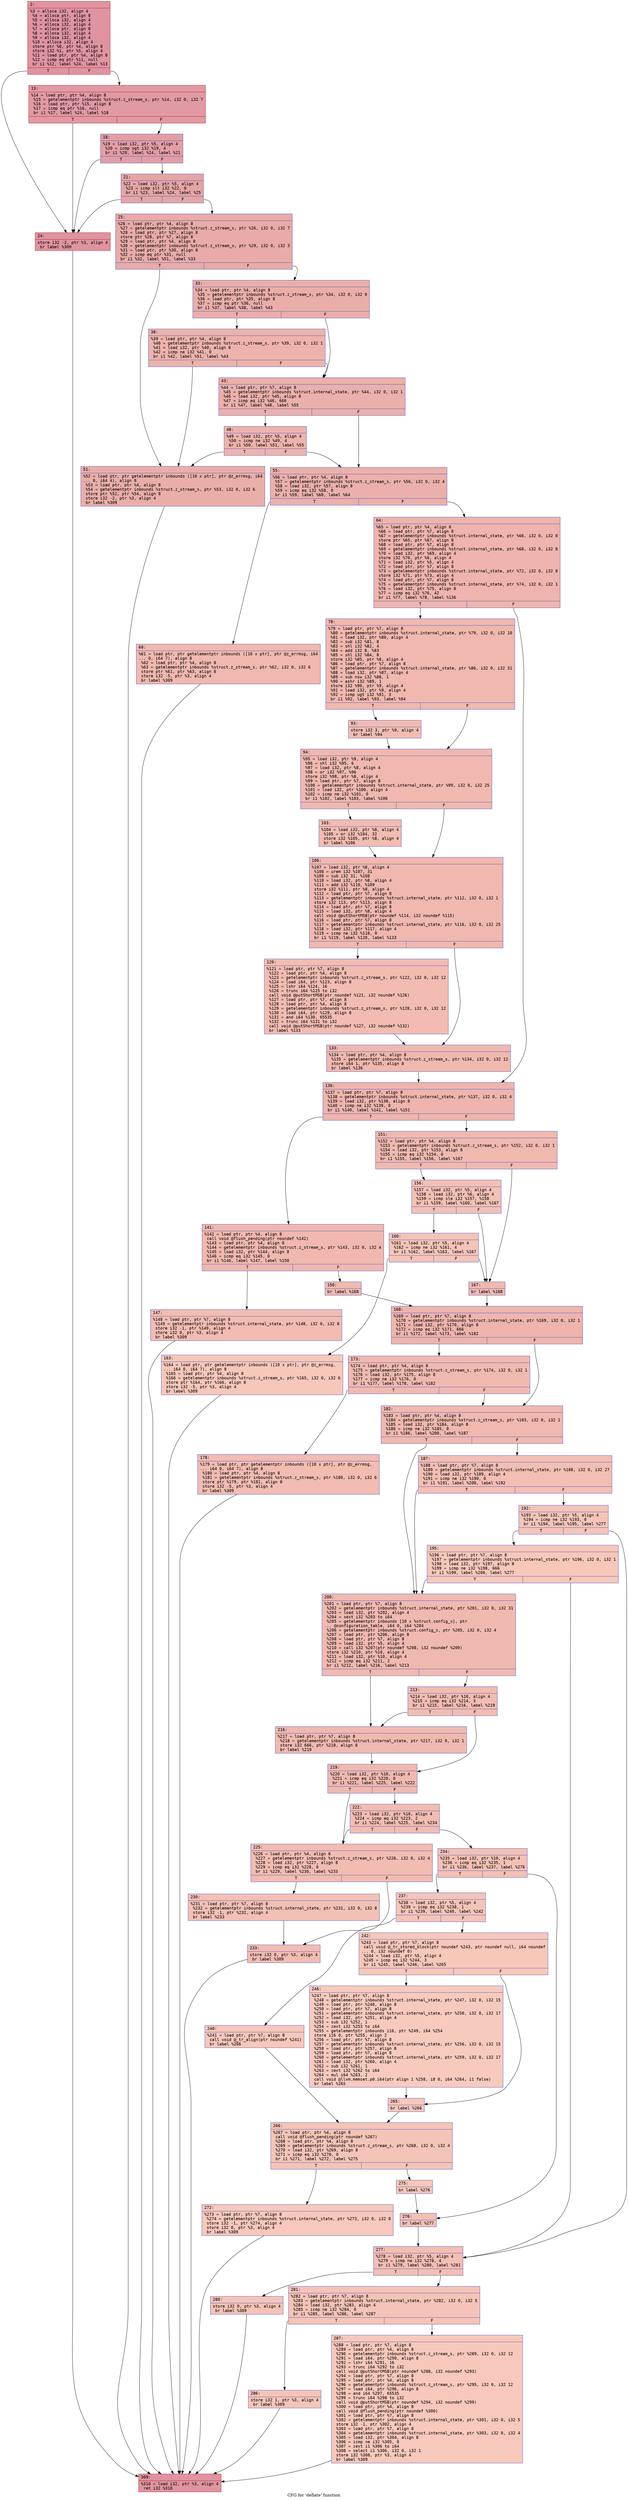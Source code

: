 digraph "CFG for 'deflate' function" {
	label="CFG for 'deflate' function";

	Node0x600000adfed0 [shape=record,color="#b70d28ff", style=filled, fillcolor="#b70d2870" fontname="Courier",label="{2:\l|  %3 = alloca i32, align 4\l  %4 = alloca ptr, align 8\l  %5 = alloca i32, align 4\l  %6 = alloca i32, align 4\l  %7 = alloca ptr, align 8\l  %8 = alloca i32, align 4\l  %9 = alloca i32, align 4\l  %10 = alloca i32, align 4\l  store ptr %0, ptr %4, align 8\l  store i32 %1, ptr %5, align 4\l  %11 = load ptr, ptr %4, align 8\l  %12 = icmp eq ptr %11, null\l  br i1 %12, label %24, label %13\l|{<s0>T|<s1>F}}"];
	Node0x600000adfed0:s0 -> Node0x600000ad8050[tooltip="2 -> 24\nProbability 37.50%" ];
	Node0x600000adfed0:s1 -> Node0x600000adff20[tooltip="2 -> 13\nProbability 62.50%" ];
	Node0x600000adff20 [shape=record,color="#b70d28ff", style=filled, fillcolor="#bb1b2c70" fontname="Courier",label="{13:\l|  %14 = load ptr, ptr %4, align 8\l  %15 = getelementptr inbounds %struct.z_stream_s, ptr %14, i32 0, i32 7\l  %16 = load ptr, ptr %15, align 8\l  %17 = icmp eq ptr %16, null\l  br i1 %17, label %24, label %18\l|{<s0>T|<s1>F}}"];
	Node0x600000adff20:s0 -> Node0x600000ad8050[tooltip="13 -> 24\nProbability 37.50%" ];
	Node0x600000adff20:s1 -> Node0x600000adff70[tooltip="13 -> 18\nProbability 62.50%" ];
	Node0x600000adff70 [shape=record,color="#3d50c3ff", style=filled, fillcolor="#be242e70" fontname="Courier",label="{18:\l|  %19 = load i32, ptr %5, align 4\l  %20 = icmp sgt i32 %19, 4\l  br i1 %20, label %24, label %21\l|{<s0>T|<s1>F}}"];
	Node0x600000adff70:s0 -> Node0x600000ad8050[tooltip="18 -> 24\nProbability 50.00%" ];
	Node0x600000adff70:s1 -> Node0x600000ad8000[tooltip="18 -> 21\nProbability 50.00%" ];
	Node0x600000ad8000 [shape=record,color="#3d50c3ff", style=filled, fillcolor="#c5333470" fontname="Courier",label="{21:\l|  %22 = load i32, ptr %5, align 4\l  %23 = icmp slt i32 %22, 0\l  br i1 %23, label %24, label %25\l|{<s0>T|<s1>F}}"];
	Node0x600000ad8000:s0 -> Node0x600000ad8050[tooltip="21 -> 24\nProbability 37.50%" ];
	Node0x600000ad8000:s1 -> Node0x600000ad80a0[tooltip="21 -> 25\nProbability 62.50%" ];
	Node0x600000ad8050 [shape=record,color="#b70d28ff", style=filled, fillcolor="#b70d2870" fontname="Courier",label="{24:\l|  store i32 -2, ptr %3, align 4\l  br label %309\l}"];
	Node0x600000ad8050 -> Node0x600000ad91d0[tooltip="24 -> 309\nProbability 100.00%" ];
	Node0x600000ad80a0 [shape=record,color="#3d50c3ff", style=filled, fillcolor="#cc403a70" fontname="Courier",label="{25:\l|  %26 = load ptr, ptr %4, align 8\l  %27 = getelementptr inbounds %struct.z_stream_s, ptr %26, i32 0, i32 7\l  %28 = load ptr, ptr %27, align 8\l  store ptr %28, ptr %7, align 8\l  %29 = load ptr, ptr %4, align 8\l  %30 = getelementptr inbounds %struct.z_stream_s, ptr %29, i32 0, i32 3\l  %31 = load ptr, ptr %30, align 8\l  %32 = icmp eq ptr %31, null\l  br i1 %32, label %51, label %33\l|{<s0>T|<s1>F}}"];
	Node0x600000ad80a0:s0 -> Node0x600000ad8230[tooltip="25 -> 51\nProbability 37.50%" ];
	Node0x600000ad80a0:s1 -> Node0x600000ad80f0[tooltip="25 -> 33\nProbability 62.50%" ];
	Node0x600000ad80f0 [shape=record,color="#3d50c3ff", style=filled, fillcolor="#d0473d70" fontname="Courier",label="{33:\l|  %34 = load ptr, ptr %4, align 8\l  %35 = getelementptr inbounds %struct.z_stream_s, ptr %34, i32 0, i32 0\l  %36 = load ptr, ptr %35, align 8\l  %37 = icmp eq ptr %36, null\l  br i1 %37, label %38, label %43\l|{<s0>T|<s1>F}}"];
	Node0x600000ad80f0:s0 -> Node0x600000ad8140[tooltip="33 -> 38\nProbability 37.50%" ];
	Node0x600000ad80f0:s1 -> Node0x600000ad8190[tooltip="33 -> 43\nProbability 62.50%" ];
	Node0x600000ad8140 [shape=record,color="#3d50c3ff", style=filled, fillcolor="#d6524470" fontname="Courier",label="{38:\l|  %39 = load ptr, ptr %4, align 8\l  %40 = getelementptr inbounds %struct.z_stream_s, ptr %39, i32 0, i32 1\l  %41 = load i32, ptr %40, align 8\l  %42 = icmp ne i32 %41, 0\l  br i1 %42, label %51, label %43\l|{<s0>T|<s1>F}}"];
	Node0x600000ad8140:s0 -> Node0x600000ad8230[tooltip="38 -> 51\nProbability 62.50%" ];
	Node0x600000ad8140:s1 -> Node0x600000ad8190[tooltip="38 -> 43\nProbability 37.50%" ];
	Node0x600000ad8190 [shape=record,color="#3d50c3ff", style=filled, fillcolor="#d24b4070" fontname="Courier",label="{43:\l|  %44 = load ptr, ptr %7, align 8\l  %45 = getelementptr inbounds %struct.internal_state, ptr %44, i32 0, i32 1\l  %46 = load i32, ptr %45, align 8\l  %47 = icmp eq i32 %46, 666\l  br i1 %47, label %48, label %55\l|{<s0>T|<s1>F}}"];
	Node0x600000ad8190:s0 -> Node0x600000ad81e0[tooltip="43 -> 48\nProbability 50.00%" ];
	Node0x600000ad8190:s1 -> Node0x600000ad8280[tooltip="43 -> 55\nProbability 50.00%" ];
	Node0x600000ad81e0 [shape=record,color="#3d50c3ff", style=filled, fillcolor="#d6524470" fontname="Courier",label="{48:\l|  %49 = load i32, ptr %5, align 4\l  %50 = icmp ne i32 %49, 4\l  br i1 %50, label %51, label %55\l|{<s0>T|<s1>F}}"];
	Node0x600000ad81e0:s0 -> Node0x600000ad8230[tooltip="48 -> 51\nProbability 50.00%" ];
	Node0x600000ad81e0:s1 -> Node0x600000ad8280[tooltip="48 -> 55\nProbability 50.00%" ];
	Node0x600000ad8230 [shape=record,color="#3d50c3ff", style=filled, fillcolor="#d0473d70" fontname="Courier",label="{51:\l|  %52 = load ptr, ptr getelementptr inbounds ([10 x ptr], ptr @z_errmsg, i64\l... 0, i64 4), align 8\l  %53 = load ptr, ptr %4, align 8\l  %54 = getelementptr inbounds %struct.z_stream_s, ptr %53, i32 0, i32 6\l  store ptr %52, ptr %54, align 8\l  store i32 -2, ptr %3, align 4\l  br label %309\l}"];
	Node0x600000ad8230 -> Node0x600000ad91d0[tooltip="51 -> 309\nProbability 100.00%" ];
	Node0x600000ad8280 [shape=record,color="#3d50c3ff", style=filled, fillcolor="#d24b4070" fontname="Courier",label="{55:\l|  %56 = load ptr, ptr %4, align 8\l  %57 = getelementptr inbounds %struct.z_stream_s, ptr %56, i32 0, i32 4\l  %58 = load i32, ptr %57, align 8\l  %59 = icmp eq i32 %58, 0\l  br i1 %59, label %60, label %64\l|{<s0>T|<s1>F}}"];
	Node0x600000ad8280:s0 -> Node0x600000ad82d0[tooltip="55 -> 60\nProbability 37.50%" ];
	Node0x600000ad8280:s1 -> Node0x600000ad8320[tooltip="55 -> 64\nProbability 62.50%" ];
	Node0x600000ad82d0 [shape=record,color="#3d50c3ff", style=filled, fillcolor="#dc5d4a70" fontname="Courier",label="{60:\l|  %61 = load ptr, ptr getelementptr inbounds ([10 x ptr], ptr @z_errmsg, i64\l... 0, i64 7), align 8\l  %62 = load ptr, ptr %4, align 8\l  %63 = getelementptr inbounds %struct.z_stream_s, ptr %62, i32 0, i32 6\l  store ptr %61, ptr %63, align 8\l  store i32 -5, ptr %3, align 4\l  br label %309\l}"];
	Node0x600000ad82d0 -> Node0x600000ad91d0[tooltip="60 -> 309\nProbability 100.00%" ];
	Node0x600000ad8320 [shape=record,color="#3d50c3ff", style=filled, fillcolor="#d8564670" fontname="Courier",label="{64:\l|  %65 = load ptr, ptr %4, align 8\l  %66 = load ptr, ptr %7, align 8\l  %67 = getelementptr inbounds %struct.internal_state, ptr %66, i32 0, i32 0\l  store ptr %65, ptr %67, align 8\l  %68 = load ptr, ptr %7, align 8\l  %69 = getelementptr inbounds %struct.internal_state, ptr %68, i32 0, i32 8\l  %70 = load i32, ptr %69, align 4\l  store i32 %70, ptr %6, align 4\l  %71 = load i32, ptr %5, align 4\l  %72 = load ptr, ptr %7, align 8\l  %73 = getelementptr inbounds %struct.internal_state, ptr %72, i32 0, i32 8\l  store i32 %71, ptr %73, align 4\l  %74 = load ptr, ptr %7, align 8\l  %75 = getelementptr inbounds %struct.internal_state, ptr %74, i32 0, i32 1\l  %76 = load i32, ptr %75, align 8\l  %77 = icmp eq i32 %76, 42\l  br i1 %77, label %78, label %136\l|{<s0>T|<s1>F}}"];
	Node0x600000ad8320:s0 -> Node0x600000ad8370[tooltip="64 -> 78\nProbability 50.00%" ];
	Node0x600000ad8320:s1 -> Node0x600000ad85a0[tooltip="64 -> 136\nProbability 50.00%" ];
	Node0x600000ad8370 [shape=record,color="#3d50c3ff", style=filled, fillcolor="#dc5d4a70" fontname="Courier",label="{78:\l|  %79 = load ptr, ptr %7, align 8\l  %80 = getelementptr inbounds %struct.internal_state, ptr %79, i32 0, i32 10\l  %81 = load i32, ptr %80, align 4\l  %82 = sub i32 %81, 8\l  %83 = shl i32 %82, 4\l  %84 = add i32 8, %83\l  %85 = shl i32 %84, 8\l  store i32 %85, ptr %8, align 4\l  %86 = load ptr, ptr %7, align 8\l  %87 = getelementptr inbounds %struct.internal_state, ptr %86, i32 0, i32 31\l  %88 = load i32, ptr %87, align 4\l  %89 = sub nsw i32 %88, 1\l  %90 = ashr i32 %89, 1\l  store i32 %90, ptr %9, align 4\l  %91 = load i32, ptr %9, align 4\l  %92 = icmp ugt i32 %91, 3\l  br i1 %92, label %93, label %94\l|{<s0>T|<s1>F}}"];
	Node0x600000ad8370:s0 -> Node0x600000ad83c0[tooltip="78 -> 93\nProbability 50.00%" ];
	Node0x600000ad8370:s1 -> Node0x600000ad8410[tooltip="78 -> 94\nProbability 50.00%" ];
	Node0x600000ad83c0 [shape=record,color="#3d50c3ff", style=filled, fillcolor="#e1675170" fontname="Courier",label="{93:\l|  store i32 3, ptr %9, align 4\l  br label %94\l}"];
	Node0x600000ad83c0 -> Node0x600000ad8410[tooltip="93 -> 94\nProbability 100.00%" ];
	Node0x600000ad8410 [shape=record,color="#3d50c3ff", style=filled, fillcolor="#dc5d4a70" fontname="Courier",label="{94:\l|  %95 = load i32, ptr %9, align 4\l  %96 = shl i32 %95, 6\l  %97 = load i32, ptr %8, align 4\l  %98 = or i32 %97, %96\l  store i32 %98, ptr %8, align 4\l  %99 = load ptr, ptr %7, align 8\l  %100 = getelementptr inbounds %struct.internal_state, ptr %99, i32 0, i32 25\l  %101 = load i32, ptr %100, align 4\l  %102 = icmp ne i32 %101, 0\l  br i1 %102, label %103, label %106\l|{<s0>T|<s1>F}}"];
	Node0x600000ad8410:s0 -> Node0x600000ad8460[tooltip="94 -> 103\nProbability 62.50%" ];
	Node0x600000ad8410:s1 -> Node0x600000ad84b0[tooltip="94 -> 106\nProbability 37.50%" ];
	Node0x600000ad8460 [shape=record,color="#3d50c3ff", style=filled, fillcolor="#e1675170" fontname="Courier",label="{103:\l|  %104 = load i32, ptr %8, align 4\l  %105 = or i32 %104, 32\l  store i32 %105, ptr %8, align 4\l  br label %106\l}"];
	Node0x600000ad8460 -> Node0x600000ad84b0[tooltip="103 -> 106\nProbability 100.00%" ];
	Node0x600000ad84b0 [shape=record,color="#3d50c3ff", style=filled, fillcolor="#dc5d4a70" fontname="Courier",label="{106:\l|  %107 = load i32, ptr %8, align 4\l  %108 = urem i32 %107, 31\l  %109 = sub i32 31, %108\l  %110 = load i32, ptr %8, align 4\l  %111 = add i32 %110, %109\l  store i32 %111, ptr %8, align 4\l  %112 = load ptr, ptr %7, align 8\l  %113 = getelementptr inbounds %struct.internal_state, ptr %112, i32 0, i32 1\l  store i32 113, ptr %113, align 8\l  %114 = load ptr, ptr %7, align 8\l  %115 = load i32, ptr %8, align 4\l  call void @putShortMSB(ptr noundef %114, i32 noundef %115)\l  %116 = load ptr, ptr %7, align 8\l  %117 = getelementptr inbounds %struct.internal_state, ptr %116, i32 0, i32 25\l  %118 = load i32, ptr %117, align 4\l  %119 = icmp ne i32 %118, 0\l  br i1 %119, label %120, label %133\l|{<s0>T|<s1>F}}"];
	Node0x600000ad84b0:s0 -> Node0x600000ad8500[tooltip="106 -> 120\nProbability 62.50%" ];
	Node0x600000ad84b0:s1 -> Node0x600000ad8550[tooltip="106 -> 133\nProbability 37.50%" ];
	Node0x600000ad8500 [shape=record,color="#3d50c3ff", style=filled, fillcolor="#e1675170" fontname="Courier",label="{120:\l|  %121 = load ptr, ptr %7, align 8\l  %122 = load ptr, ptr %4, align 8\l  %123 = getelementptr inbounds %struct.z_stream_s, ptr %122, i32 0, i32 12\l  %124 = load i64, ptr %123, align 8\l  %125 = lshr i64 %124, 16\l  %126 = trunc i64 %125 to i32\l  call void @putShortMSB(ptr noundef %121, i32 noundef %126)\l  %127 = load ptr, ptr %7, align 8\l  %128 = load ptr, ptr %4, align 8\l  %129 = getelementptr inbounds %struct.z_stream_s, ptr %128, i32 0, i32 12\l  %130 = load i64, ptr %129, align 8\l  %131 = and i64 %130, 65535\l  %132 = trunc i64 %131 to i32\l  call void @putShortMSB(ptr noundef %127, i32 noundef %132)\l  br label %133\l}"];
	Node0x600000ad8500 -> Node0x600000ad8550[tooltip="120 -> 133\nProbability 100.00%" ];
	Node0x600000ad8550 [shape=record,color="#3d50c3ff", style=filled, fillcolor="#dc5d4a70" fontname="Courier",label="{133:\l|  %134 = load ptr, ptr %4, align 8\l  %135 = getelementptr inbounds %struct.z_stream_s, ptr %134, i32 0, i32 12\l  store i64 1, ptr %135, align 8\l  br label %136\l}"];
	Node0x600000ad8550 -> Node0x600000ad85a0[tooltip="133 -> 136\nProbability 100.00%" ];
	Node0x600000ad85a0 [shape=record,color="#3d50c3ff", style=filled, fillcolor="#d8564670" fontname="Courier",label="{136:\l|  %137 = load ptr, ptr %7, align 8\l  %138 = getelementptr inbounds %struct.internal_state, ptr %137, i32 0, i32 4\l  %139 = load i32, ptr %138, align 8\l  %140 = icmp ne i32 %139, 0\l  br i1 %140, label %141, label %151\l|{<s0>T|<s1>F}}"];
	Node0x600000ad85a0:s0 -> Node0x600000ad85f0[tooltip="136 -> 141\nProbability 62.50%" ];
	Node0x600000ad85a0:s1 -> Node0x600000ad86e0[tooltip="136 -> 151\nProbability 37.50%" ];
	Node0x600000ad85f0 [shape=record,color="#3d50c3ff", style=filled, fillcolor="#dc5d4a70" fontname="Courier",label="{141:\l|  %142 = load ptr, ptr %4, align 8\l  call void @flush_pending(ptr noundef %142)\l  %143 = load ptr, ptr %4, align 8\l  %144 = getelementptr inbounds %struct.z_stream_s, ptr %143, i32 0, i32 4\l  %145 = load i32, ptr %144, align 8\l  %146 = icmp eq i32 %145, 0\l  br i1 %146, label %147, label %150\l|{<s0>T|<s1>F}}"];
	Node0x600000ad85f0:s0 -> Node0x600000ad8640[tooltip="141 -> 147\nProbability 37.50%" ];
	Node0x600000ad85f0:s1 -> Node0x600000ad8690[tooltip="141 -> 150\nProbability 62.50%" ];
	Node0x600000ad8640 [shape=record,color="#3d50c3ff", style=filled, fillcolor="#e1675170" fontname="Courier",label="{147:\l|  %148 = load ptr, ptr %7, align 8\l  %149 = getelementptr inbounds %struct.internal_state, ptr %148, i32 0, i32 8\l  store i32 -1, ptr %149, align 4\l  store i32 0, ptr %3, align 4\l  br label %309\l}"];
	Node0x600000ad8640 -> Node0x600000ad91d0[tooltip="147 -> 309\nProbability 100.00%" ];
	Node0x600000ad8690 [shape=record,color="#3d50c3ff", style=filled, fillcolor="#de614d70" fontname="Courier",label="{150:\l|  br label %168\l}"];
	Node0x600000ad8690 -> Node0x600000ad8870[tooltip="150 -> 168\nProbability 100.00%" ];
	Node0x600000ad86e0 [shape=record,color="#3d50c3ff", style=filled, fillcolor="#de614d70" fontname="Courier",label="{151:\l|  %152 = load ptr, ptr %4, align 8\l  %153 = getelementptr inbounds %struct.z_stream_s, ptr %152, i32 0, i32 1\l  %154 = load i32, ptr %153, align 8\l  %155 = icmp eq i32 %154, 0\l  br i1 %155, label %156, label %167\l|{<s0>T|<s1>F}}"];
	Node0x600000ad86e0:s0 -> Node0x600000ad8730[tooltip="151 -> 156\nProbability 37.50%" ];
	Node0x600000ad86e0:s1 -> Node0x600000ad8820[tooltip="151 -> 167\nProbability 62.50%" ];
	Node0x600000ad8730 [shape=record,color="#3d50c3ff", style=filled, fillcolor="#e5705870" fontname="Courier",label="{156:\l|  %157 = load i32, ptr %5, align 4\l  %158 = load i32, ptr %6, align 4\l  %159 = icmp sle i32 %157, %158\l  br i1 %159, label %160, label %167\l|{<s0>T|<s1>F}}"];
	Node0x600000ad8730:s0 -> Node0x600000ad8780[tooltip="156 -> 160\nProbability 50.00%" ];
	Node0x600000ad8730:s1 -> Node0x600000ad8820[tooltip="156 -> 167\nProbability 50.00%" ];
	Node0x600000ad8780 [shape=record,color="#3d50c3ff", style=filled, fillcolor="#e97a5f70" fontname="Courier",label="{160:\l|  %161 = load i32, ptr %5, align 4\l  %162 = icmp ne i32 %161, 4\l  br i1 %162, label %163, label %167\l|{<s0>T|<s1>F}}"];
	Node0x600000ad8780:s0 -> Node0x600000ad87d0[tooltip="160 -> 163\nProbability 50.00%" ];
	Node0x600000ad8780:s1 -> Node0x600000ad8820[tooltip="160 -> 167\nProbability 50.00%" ];
	Node0x600000ad87d0 [shape=record,color="#3d50c3ff", style=filled, fillcolor="#ec7f6370" fontname="Courier",label="{163:\l|  %164 = load ptr, ptr getelementptr inbounds ([10 x ptr], ptr @z_errmsg,\l... i64 0, i64 7), align 8\l  %165 = load ptr, ptr %4, align 8\l  %166 = getelementptr inbounds %struct.z_stream_s, ptr %165, i32 0, i32 6\l  store ptr %164, ptr %166, align 8\l  store i32 -5, ptr %3, align 4\l  br label %309\l}"];
	Node0x600000ad87d0 -> Node0x600000ad91d0[tooltip="163 -> 309\nProbability 100.00%" ];
	Node0x600000ad8820 [shape=record,color="#3d50c3ff", style=filled, fillcolor="#de614d70" fontname="Courier",label="{167:\l|  br label %168\l}"];
	Node0x600000ad8820 -> Node0x600000ad8870[tooltip="167 -> 168\nProbability 100.00%" ];
	Node0x600000ad8870 [shape=record,color="#3d50c3ff", style=filled, fillcolor="#d8564670" fontname="Courier",label="{168:\l|  %169 = load ptr, ptr %7, align 8\l  %170 = getelementptr inbounds %struct.internal_state, ptr %169, i32 0, i32 1\l  %171 = load i32, ptr %170, align 8\l  %172 = icmp eq i32 %171, 666\l  br i1 %172, label %173, label %182\l|{<s0>T|<s1>F}}"];
	Node0x600000ad8870:s0 -> Node0x600000ad88c0[tooltip="168 -> 173\nProbability 50.00%" ];
	Node0x600000ad8870:s1 -> Node0x600000ad8960[tooltip="168 -> 182\nProbability 50.00%" ];
	Node0x600000ad88c0 [shape=record,color="#3d50c3ff", style=filled, fillcolor="#de614d70" fontname="Courier",label="{173:\l|  %174 = load ptr, ptr %4, align 8\l  %175 = getelementptr inbounds %struct.z_stream_s, ptr %174, i32 0, i32 1\l  %176 = load i32, ptr %175, align 8\l  %177 = icmp ne i32 %176, 0\l  br i1 %177, label %178, label %182\l|{<s0>T|<s1>F}}"];
	Node0x600000ad88c0:s0 -> Node0x600000ad8910[tooltip="173 -> 178\nProbability 62.50%" ];
	Node0x600000ad88c0:s1 -> Node0x600000ad8960[tooltip="173 -> 182\nProbability 37.50%" ];
	Node0x600000ad8910 [shape=record,color="#3d50c3ff", style=filled, fillcolor="#e1675170" fontname="Courier",label="{178:\l|  %179 = load ptr, ptr getelementptr inbounds ([10 x ptr], ptr @z_errmsg,\l... i64 0, i64 7), align 8\l  %180 = load ptr, ptr %4, align 8\l  %181 = getelementptr inbounds %struct.z_stream_s, ptr %180, i32 0, i32 6\l  store ptr %179, ptr %181, align 8\l  store i32 -5, ptr %3, align 4\l  br label %309\l}"];
	Node0x600000ad8910 -> Node0x600000ad91d0[tooltip="178 -> 309\nProbability 100.00%" ];
	Node0x600000ad8960 [shape=record,color="#3d50c3ff", style=filled, fillcolor="#dc5d4a70" fontname="Courier",label="{182:\l|  %183 = load ptr, ptr %4, align 8\l  %184 = getelementptr inbounds %struct.z_stream_s, ptr %183, i32 0, i32 1\l  %185 = load i32, ptr %184, align 8\l  %186 = icmp ne i32 %185, 0\l  br i1 %186, label %200, label %187\l|{<s0>T|<s1>F}}"];
	Node0x600000ad8960:s0 -> Node0x600000ad8aa0[tooltip="182 -> 200\nProbability 62.50%" ];
	Node0x600000ad8960:s1 -> Node0x600000ad89b0[tooltip="182 -> 187\nProbability 37.50%" ];
	Node0x600000ad89b0 [shape=record,color="#3d50c3ff", style=filled, fillcolor="#e36c5570" fontname="Courier",label="{187:\l|  %188 = load ptr, ptr %7, align 8\l  %189 = getelementptr inbounds %struct.internal_state, ptr %188, i32 0, i32 27\l  %190 = load i32, ptr %189, align 4\l  %191 = icmp ne i32 %190, 0\l  br i1 %191, label %200, label %192\l|{<s0>T|<s1>F}}"];
	Node0x600000ad89b0:s0 -> Node0x600000ad8aa0[tooltip="187 -> 200\nProbability 62.50%" ];
	Node0x600000ad89b0:s1 -> Node0x600000ad8a00[tooltip="187 -> 192\nProbability 37.50%" ];
	Node0x600000ad8a00 [shape=record,color="#3d50c3ff", style=filled, fillcolor="#e97a5f70" fontname="Courier",label="{192:\l|  %193 = load i32, ptr %5, align 4\l  %194 = icmp ne i32 %193, 0\l  br i1 %194, label %195, label %277\l|{<s0>T|<s1>F}}"];
	Node0x600000ad8a00:s0 -> Node0x600000ad8a50[tooltip="192 -> 195\nProbability 62.50%" ];
	Node0x600000ad8a00:s1 -> Node0x600000ad9040[tooltip="192 -> 277\nProbability 37.50%" ];
	Node0x600000ad8a50 [shape=record,color="#3d50c3ff", style=filled, fillcolor="#ec7f6370" fontname="Courier",label="{195:\l|  %196 = load ptr, ptr %7, align 8\l  %197 = getelementptr inbounds %struct.internal_state, ptr %196, i32 0, i32 1\l  %198 = load i32, ptr %197, align 8\l  %199 = icmp ne i32 %198, 666\l  br i1 %199, label %200, label %277\l|{<s0>T|<s1>F}}"];
	Node0x600000ad8a50:s0 -> Node0x600000ad8aa0[tooltip="195 -> 200\nProbability 50.00%" ];
	Node0x600000ad8a50:s1 -> Node0x600000ad9040[tooltip="195 -> 277\nProbability 50.00%" ];
	Node0x600000ad8aa0 [shape=record,color="#3d50c3ff", style=filled, fillcolor="#de614d70" fontname="Courier",label="{200:\l|  %201 = load ptr, ptr %7, align 8\l  %202 = getelementptr inbounds %struct.internal_state, ptr %201, i32 0, i32 31\l  %203 = load i32, ptr %202, align 4\l  %204 = sext i32 %203 to i64\l  %205 = getelementptr inbounds [10 x %struct.config_s], ptr\l... @configuration_table, i64 0, i64 %204\l  %206 = getelementptr inbounds %struct.config_s, ptr %205, i32 0, i32 4\l  %207 = load ptr, ptr %206, align 8\l  %208 = load ptr, ptr %7, align 8\l  %209 = load i32, ptr %5, align 4\l  %210 = call i32 %207(ptr noundef %208, i32 noundef %209)\l  store i32 %210, ptr %10, align 4\l  %211 = load i32, ptr %10, align 4\l  %212 = icmp eq i32 %211, 2\l  br i1 %212, label %216, label %213\l|{<s0>T|<s1>F}}"];
	Node0x600000ad8aa0:s0 -> Node0x600000ad8b40[tooltip="200 -> 216\nProbability 50.00%" ];
	Node0x600000ad8aa0:s1 -> Node0x600000ad8af0[tooltip="200 -> 213\nProbability 50.00%" ];
	Node0x600000ad8af0 [shape=record,color="#3d50c3ff", style=filled, fillcolor="#e1675170" fontname="Courier",label="{213:\l|  %214 = load i32, ptr %10, align 4\l  %215 = icmp eq i32 %214, 3\l  br i1 %215, label %216, label %219\l|{<s0>T|<s1>F}}"];
	Node0x600000ad8af0:s0 -> Node0x600000ad8b40[tooltip="213 -> 216\nProbability 50.00%" ];
	Node0x600000ad8af0:s1 -> Node0x600000ad8b90[tooltip="213 -> 219\nProbability 50.00%" ];
	Node0x600000ad8b40 [shape=record,color="#3d50c3ff", style=filled, fillcolor="#de614d70" fontname="Courier",label="{216:\l|  %217 = load ptr, ptr %7, align 8\l  %218 = getelementptr inbounds %struct.internal_state, ptr %217, i32 0, i32 1\l  store i32 666, ptr %218, align 8\l  br label %219\l}"];
	Node0x600000ad8b40 -> Node0x600000ad8b90[tooltip="216 -> 219\nProbability 100.00%" ];
	Node0x600000ad8b90 [shape=record,color="#3d50c3ff", style=filled, fillcolor="#de614d70" fontname="Courier",label="{219:\l|  %220 = load i32, ptr %10, align 4\l  %221 = icmp eq i32 %220, 0\l  br i1 %221, label %225, label %222\l|{<s0>T|<s1>F}}"];
	Node0x600000ad8b90:s0 -> Node0x600000ad8c30[tooltip="219 -> 225\nProbability 37.50%" ];
	Node0x600000ad8b90:s1 -> Node0x600000ad8be0[tooltip="219 -> 222\nProbability 62.50%" ];
	Node0x600000ad8be0 [shape=record,color="#3d50c3ff", style=filled, fillcolor="#e1675170" fontname="Courier",label="{222:\l|  %223 = load i32, ptr %10, align 4\l  %224 = icmp eq i32 %223, 2\l  br i1 %224, label %225, label %234\l|{<s0>T|<s1>F}}"];
	Node0x600000ad8be0:s0 -> Node0x600000ad8c30[tooltip="222 -> 225\nProbability 50.00%" ];
	Node0x600000ad8be0:s1 -> Node0x600000ad8d20[tooltip="222 -> 234\nProbability 50.00%" ];
	Node0x600000ad8c30 [shape=record,color="#3d50c3ff", style=filled, fillcolor="#e1675170" fontname="Courier",label="{225:\l|  %226 = load ptr, ptr %4, align 8\l  %227 = getelementptr inbounds %struct.z_stream_s, ptr %226, i32 0, i32 4\l  %228 = load i32, ptr %227, align 8\l  %229 = icmp eq i32 %228, 0\l  br i1 %229, label %230, label %233\l|{<s0>T|<s1>F}}"];
	Node0x600000ad8c30:s0 -> Node0x600000ad8c80[tooltip="225 -> 230\nProbability 37.50%" ];
	Node0x600000ad8c30:s1 -> Node0x600000ad8cd0[tooltip="225 -> 233\nProbability 62.50%" ];
	Node0x600000ad8c80 [shape=record,color="#3d50c3ff", style=filled, fillcolor="#e5705870" fontname="Courier",label="{230:\l|  %231 = load ptr, ptr %7, align 8\l  %232 = getelementptr inbounds %struct.internal_state, ptr %231, i32 0, i32 8\l  store i32 -1, ptr %232, align 4\l  br label %233\l}"];
	Node0x600000ad8c80 -> Node0x600000ad8cd0[tooltip="230 -> 233\nProbability 100.00%" ];
	Node0x600000ad8cd0 [shape=record,color="#3d50c3ff", style=filled, fillcolor="#e1675170" fontname="Courier",label="{233:\l|  store i32 0, ptr %3, align 4\l  br label %309\l}"];
	Node0x600000ad8cd0 -> Node0x600000ad91d0[tooltip="233 -> 309\nProbability 100.00%" ];
	Node0x600000ad8d20 [shape=record,color="#3d50c3ff", style=filled, fillcolor="#e5705870" fontname="Courier",label="{234:\l|  %235 = load i32, ptr %10, align 4\l  %236 = icmp eq i32 %235, 1\l  br i1 %236, label %237, label %276\l|{<s0>T|<s1>F}}"];
	Node0x600000ad8d20:s0 -> Node0x600000ad8d70[tooltip="234 -> 237\nProbability 50.00%" ];
	Node0x600000ad8d20:s1 -> Node0x600000ad8ff0[tooltip="234 -> 276\nProbability 50.00%" ];
	Node0x600000ad8d70 [shape=record,color="#3d50c3ff", style=filled, fillcolor="#e97a5f70" fontname="Courier",label="{237:\l|  %238 = load i32, ptr %5, align 4\l  %239 = icmp eq i32 %238, 1\l  br i1 %239, label %240, label %242\l|{<s0>T|<s1>F}}"];
	Node0x600000ad8d70:s0 -> Node0x600000ad8dc0[tooltip="237 -> 240\nProbability 50.00%" ];
	Node0x600000ad8d70:s1 -> Node0x600000ad8e10[tooltip="237 -> 242\nProbability 50.00%" ];
	Node0x600000ad8dc0 [shape=record,color="#3d50c3ff", style=filled, fillcolor="#ec7f6370" fontname="Courier",label="{240:\l|  %241 = load ptr, ptr %7, align 8\l  call void @_tr_align(ptr noundef %241)\l  br label %266\l}"];
	Node0x600000ad8dc0 -> Node0x600000ad8f00[tooltip="240 -> 266\nProbability 100.00%" ];
	Node0x600000ad8e10 [shape=record,color="#3d50c3ff", style=filled, fillcolor="#ec7f6370" fontname="Courier",label="{242:\l|  %243 = load ptr, ptr %7, align 8\l  call void @_tr_stored_block(ptr noundef %243, ptr noundef null, i64 noundef\l... 0, i32 noundef 0)\l  %244 = load i32, ptr %5, align 4\l  %245 = icmp eq i32 %244, 3\l  br i1 %245, label %246, label %265\l|{<s0>T|<s1>F}}"];
	Node0x600000ad8e10:s0 -> Node0x600000ad8e60[tooltip="242 -> 246\nProbability 50.00%" ];
	Node0x600000ad8e10:s1 -> Node0x600000ad8eb0[tooltip="242 -> 265\nProbability 50.00%" ];
	Node0x600000ad8e60 [shape=record,color="#3d50c3ff", style=filled, fillcolor="#ef886b70" fontname="Courier",label="{246:\l|  %247 = load ptr, ptr %7, align 8\l  %248 = getelementptr inbounds %struct.internal_state, ptr %247, i32 0, i32 15\l  %249 = load ptr, ptr %248, align 8\l  %250 = load ptr, ptr %7, align 8\l  %251 = getelementptr inbounds %struct.internal_state, ptr %250, i32 0, i32 17\l  %252 = load i32, ptr %251, align 4\l  %253 = sub i32 %252, 1\l  %254 = zext i32 %253 to i64\l  %255 = getelementptr inbounds i16, ptr %249, i64 %254\l  store i16 0, ptr %255, align 2\l  %256 = load ptr, ptr %7, align 8\l  %257 = getelementptr inbounds %struct.internal_state, ptr %256, i32 0, i32 15\l  %258 = load ptr, ptr %257, align 8\l  %259 = load ptr, ptr %7, align 8\l  %260 = getelementptr inbounds %struct.internal_state, ptr %259, i32 0, i32 17\l  %261 = load i32, ptr %260, align 4\l  %262 = sub i32 %261, 1\l  %263 = zext i32 %262 to i64\l  %264 = mul i64 %263, 2\l  call void @llvm.memset.p0.i64(ptr align 1 %258, i8 0, i64 %264, i1 false)\l  br label %265\l}"];
	Node0x600000ad8e60 -> Node0x600000ad8eb0[tooltip="246 -> 265\nProbability 100.00%" ];
	Node0x600000ad8eb0 [shape=record,color="#3d50c3ff", style=filled, fillcolor="#ec7f6370" fontname="Courier",label="{265:\l|  br label %266\l}"];
	Node0x600000ad8eb0 -> Node0x600000ad8f00[tooltip="265 -> 266\nProbability 100.00%" ];
	Node0x600000ad8f00 [shape=record,color="#3d50c3ff", style=filled, fillcolor="#e97a5f70" fontname="Courier",label="{266:\l|  %267 = load ptr, ptr %4, align 8\l  call void @flush_pending(ptr noundef %267)\l  %268 = load ptr, ptr %4, align 8\l  %269 = getelementptr inbounds %struct.z_stream_s, ptr %268, i32 0, i32 4\l  %270 = load i32, ptr %269, align 8\l  %271 = icmp eq i32 %270, 0\l  br i1 %271, label %272, label %275\l|{<s0>T|<s1>F}}"];
	Node0x600000ad8f00:s0 -> Node0x600000ad8f50[tooltip="266 -> 272\nProbability 37.50%" ];
	Node0x600000ad8f00:s1 -> Node0x600000ad8fa0[tooltip="266 -> 275\nProbability 62.50%" ];
	Node0x600000ad8f50 [shape=record,color="#3d50c3ff", style=filled, fillcolor="#ed836670" fontname="Courier",label="{272:\l|  %273 = load ptr, ptr %7, align 8\l  %274 = getelementptr inbounds %struct.internal_state, ptr %273, i32 0, i32 8\l  store i32 -1, ptr %274, align 4\l  store i32 0, ptr %3, align 4\l  br label %309\l}"];
	Node0x600000ad8f50 -> Node0x600000ad91d0[tooltip="272 -> 309\nProbability 100.00%" ];
	Node0x600000ad8fa0 [shape=record,color="#3d50c3ff", style=filled, fillcolor="#ec7f6370" fontname="Courier",label="{275:\l|  br label %276\l}"];
	Node0x600000ad8fa0 -> Node0x600000ad8ff0[tooltip="275 -> 276\nProbability 100.00%" ];
	Node0x600000ad8ff0 [shape=record,color="#3d50c3ff", style=filled, fillcolor="#e5705870" fontname="Courier",label="{276:\l|  br label %277\l}"];
	Node0x600000ad8ff0 -> Node0x600000ad9040[tooltip="276 -> 277\nProbability 100.00%" ];
	Node0x600000ad9040 [shape=record,color="#3d50c3ff", style=filled, fillcolor="#e36c5570" fontname="Courier",label="{277:\l|  %278 = load i32, ptr %5, align 4\l  %279 = icmp ne i32 %278, 4\l  br i1 %279, label %280, label %281\l|{<s0>T|<s1>F}}"];
	Node0x600000ad9040:s0 -> Node0x600000ad9090[tooltip="277 -> 280\nProbability 50.00%" ];
	Node0x600000ad9040:s1 -> Node0x600000ad90e0[tooltip="277 -> 281\nProbability 50.00%" ];
	Node0x600000ad9090 [shape=record,color="#3d50c3ff", style=filled, fillcolor="#e8765c70" fontname="Courier",label="{280:\l|  store i32 0, ptr %3, align 4\l  br label %309\l}"];
	Node0x600000ad9090 -> Node0x600000ad91d0[tooltip="280 -> 309\nProbability 100.00%" ];
	Node0x600000ad90e0 [shape=record,color="#3d50c3ff", style=filled, fillcolor="#e8765c70" fontname="Courier",label="{281:\l|  %282 = load ptr, ptr %7, align 8\l  %283 = getelementptr inbounds %struct.internal_state, ptr %282, i32 0, i32 5\l  %284 = load i32, ptr %283, align 4\l  %285 = icmp ne i32 %284, 0\l  br i1 %285, label %286, label %287\l|{<s0>T|<s1>F}}"];
	Node0x600000ad90e0:s0 -> Node0x600000ad9130[tooltip="281 -> 286\nProbability 62.50%" ];
	Node0x600000ad90e0:s1 -> Node0x600000ad9180[tooltip="281 -> 287\nProbability 37.50%" ];
	Node0x600000ad9130 [shape=record,color="#3d50c3ff", style=filled, fillcolor="#e97a5f70" fontname="Courier",label="{286:\l|  store i32 1, ptr %3, align 4\l  br label %309\l}"];
	Node0x600000ad9130 -> Node0x600000ad91d0[tooltip="286 -> 309\nProbability 100.00%" ];
	Node0x600000ad9180 [shape=record,color="#3d50c3ff", style=filled, fillcolor="#ed836670" fontname="Courier",label="{287:\l|  %288 = load ptr, ptr %7, align 8\l  %289 = load ptr, ptr %4, align 8\l  %290 = getelementptr inbounds %struct.z_stream_s, ptr %289, i32 0, i32 12\l  %291 = load i64, ptr %290, align 8\l  %292 = lshr i64 %291, 16\l  %293 = trunc i64 %292 to i32\l  call void @putShortMSB(ptr noundef %288, i32 noundef %293)\l  %294 = load ptr, ptr %7, align 8\l  %295 = load ptr, ptr %4, align 8\l  %296 = getelementptr inbounds %struct.z_stream_s, ptr %295, i32 0, i32 12\l  %297 = load i64, ptr %296, align 8\l  %298 = and i64 %297, 65535\l  %299 = trunc i64 %298 to i32\l  call void @putShortMSB(ptr noundef %294, i32 noundef %299)\l  %300 = load ptr, ptr %4, align 8\l  call void @flush_pending(ptr noundef %300)\l  %301 = load ptr, ptr %7, align 8\l  %302 = getelementptr inbounds %struct.internal_state, ptr %301, i32 0, i32 5\l  store i32 -1, ptr %302, align 4\l  %303 = load ptr, ptr %7, align 8\l  %304 = getelementptr inbounds %struct.internal_state, ptr %303, i32 0, i32 4\l  %305 = load i32, ptr %304, align 8\l  %306 = icmp ne i32 %305, 0\l  %307 = zext i1 %306 to i64\l  %308 = select i1 %306, i32 0, i32 1\l  store i32 %308, ptr %3, align 4\l  br label %309\l}"];
	Node0x600000ad9180 -> Node0x600000ad91d0[tooltip="287 -> 309\nProbability 100.00%" ];
	Node0x600000ad91d0 [shape=record,color="#b70d28ff", style=filled, fillcolor="#b70d2870" fontname="Courier",label="{309:\l|  %310 = load i32, ptr %3, align 4\l  ret i32 %310\l}"];
}
